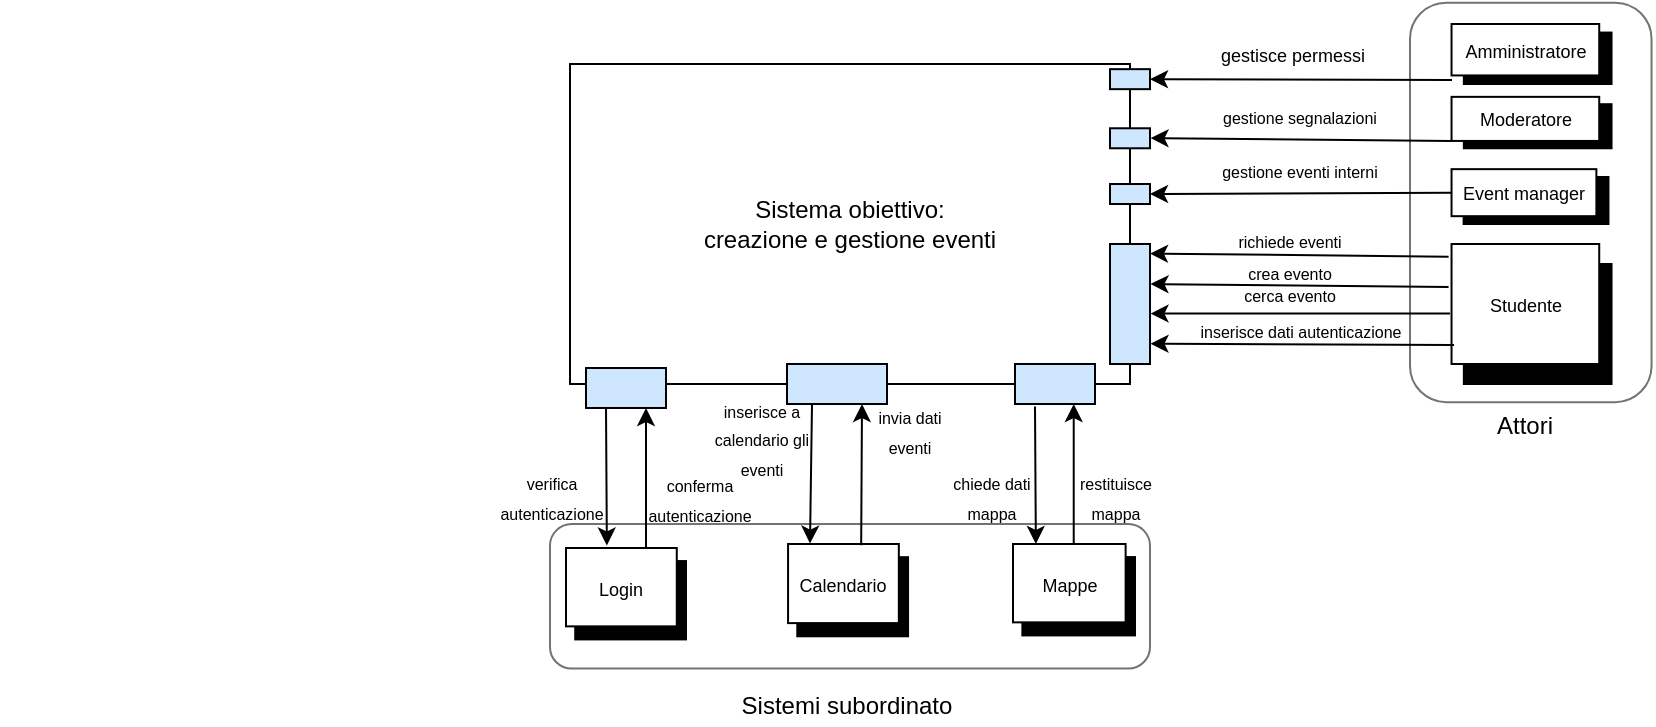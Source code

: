 <mxfile version="13.7.3" type="device"><diagram id="KGFHlMrA1GfvPfk03Ca8" name="Pagina-1"><mxGraphModel dx="1752" dy="673" grid="1" gridSize="10" guides="1" tooltips="1" connect="1" arrows="1" fold="1" page="1" pageScale="1" pageWidth="827" pageHeight="1169" math="0" shadow="0"><root><mxCell id="0"/><mxCell id="1" parent="0"/><mxCell id="RQsQ7GfJx0eqEMZ06z_y-127" value="" style="group" parent="1" vertex="1" connectable="0"><mxGeometry x="280" y="430" width="340" height="100" as="geometry"/></mxCell><mxCell id="RQsQ7GfJx0eqEMZ06z_y-18" value="" style="rounded=1;whiteSpace=wrap;html=1;fillColor=none;strokeColor=#737373;" parent="RQsQ7GfJx0eqEMZ06z_y-127" vertex="1"><mxGeometry x="-10" width="300" height="72.31" as="geometry"/></mxCell><mxCell id="RQsQ7GfJx0eqEMZ06z_y-21" value="Sistemi subordinato" style="text;html=1;strokeColor=none;fillColor=none;align=center;verticalAlign=middle;whiteSpace=wrap;rounded=0;" parent="RQsQ7GfJx0eqEMZ06z_y-127" vertex="1"><mxGeometry x="71.448" y="81.54" width="135.172" height="18.46" as="geometry"/></mxCell><mxCell id="RQsQ7GfJx0eqEMZ06z_y-28" value="" style="group" parent="RQsQ7GfJx0eqEMZ06z_y-127" vertex="1" connectable="0"><mxGeometry x="109.03" y="10" width="60" height="46.15" as="geometry"/></mxCell><mxCell id="RQsQ7GfJx0eqEMZ06z_y-29" value="" style="group" parent="RQsQ7GfJx0eqEMZ06z_y-28" vertex="1" connectable="0"><mxGeometry width="60" height="46.15" as="geometry"/></mxCell><mxCell id="RQsQ7GfJx0eqEMZ06z_y-30" value="" style="rounded=0;whiteSpace=wrap;html=1;fillColor=#000000;" parent="RQsQ7GfJx0eqEMZ06z_y-29" vertex="1"><mxGeometry x="4.615" y="6.593" width="55.385" height="39.557" as="geometry"/></mxCell><mxCell id="RQsQ7GfJx0eqEMZ06z_y-31" value="&lt;font style=&quot;font-size: 9px&quot;&gt;Calendario&lt;/font&gt;" style="rounded=0;whiteSpace=wrap;html=1;" parent="RQsQ7GfJx0eqEMZ06z_y-29" vertex="1"><mxGeometry width="55.385" height="39.557" as="geometry"/></mxCell><mxCell id="RQsQ7GfJx0eqEMZ06z_y-19" value="" style="rounded=1;whiteSpace=wrap;html=1;fillColor=none;strokeColor=#737373;" parent="1" vertex="1"><mxGeometry x="700" y="169.33" width="120.77" height="199.75" as="geometry"/></mxCell><mxCell id="RQsQ7GfJx0eqEMZ06z_y-1" value="Sistema obiettivo:&lt;br&gt;creazione e gestione eventi" style="rounded=0;whiteSpace=wrap;html=1;" parent="1" vertex="1"><mxGeometry x="280" y="200" width="280" height="160" as="geometry"/></mxCell><mxCell id="RQsQ7GfJx0eqEMZ06z_y-6" value="" style="rounded=0;whiteSpace=wrap;html=1;fillColor=#CFE6FF;" parent="1" vertex="1"><mxGeometry x="502.5" y="350" width="40" height="20" as="geometry"/></mxCell><mxCell id="RQsQ7GfJx0eqEMZ06z_y-8" value="" style="rounded=0;whiteSpace=wrap;html=1;fillColor=#CFE6FF;" parent="1" vertex="1"><mxGeometry x="288" y="352" width="40" height="20" as="geometry"/></mxCell><mxCell id="RQsQ7GfJx0eqEMZ06z_y-9" value="" style="rounded=0;whiteSpace=wrap;html=1;fillColor=#CFE6FF;" parent="1" vertex="1"><mxGeometry x="550" y="202.58" width="20" height="10" as="geometry"/></mxCell><mxCell id="RQsQ7GfJx0eqEMZ06z_y-12" value="" style="rounded=0;whiteSpace=wrap;html=1;fillColor=#CFE6FF;" parent="1" vertex="1"><mxGeometry x="550" y="232.14" width="20" height="10" as="geometry"/></mxCell><mxCell id="RQsQ7GfJx0eqEMZ06z_y-27" value="" style="group" parent="1" vertex="1" connectable="0"><mxGeometry x="278" y="442.0" width="60" height="45.71" as="geometry"/></mxCell><mxCell id="RQsQ7GfJx0eqEMZ06z_y-25" value="" style="group" parent="RQsQ7GfJx0eqEMZ06z_y-27" vertex="1" connectable="0"><mxGeometry width="60.0" height="45.71" as="geometry"/></mxCell><mxCell id="RQsQ7GfJx0eqEMZ06z_y-24" value="" style="rounded=0;whiteSpace=wrap;html=1;fillColor=#000000;" parent="RQsQ7GfJx0eqEMZ06z_y-25" vertex="1"><mxGeometry x="4.615" y="6.53" width="55.385" height="39.18" as="geometry"/></mxCell><mxCell id="RQsQ7GfJx0eqEMZ06z_y-23" value="&lt;font style=&quot;font-size: 9px&quot;&gt;Login&lt;/font&gt;" style="rounded=0;whiteSpace=wrap;html=1;" parent="RQsQ7GfJx0eqEMZ06z_y-25" vertex="1"><mxGeometry width="55.385" height="39.18" as="geometry"/></mxCell><mxCell id="RQsQ7GfJx0eqEMZ06z_y-36" value="" style="group" parent="1" vertex="1" connectable="0"><mxGeometry x="501.5" y="440.0" width="61" height="45.71" as="geometry"/></mxCell><mxCell id="RQsQ7GfJx0eqEMZ06z_y-37" value="" style="group" parent="RQsQ7GfJx0eqEMZ06z_y-36" vertex="1" connectable="0"><mxGeometry width="61" height="45.71" as="geometry"/></mxCell><mxCell id="RQsQ7GfJx0eqEMZ06z_y-38" value="" style="rounded=0;whiteSpace=wrap;html=1;fillColor=#000000;" parent="RQsQ7GfJx0eqEMZ06z_y-37" vertex="1"><mxGeometry x="4.692" y="6.53" width="56.308" height="39.18" as="geometry"/></mxCell><mxCell id="RQsQ7GfJx0eqEMZ06z_y-39" value="&lt;font style=&quot;font-size: 9px&quot;&gt;Mappe&lt;/font&gt;" style="rounded=0;whiteSpace=wrap;html=1;" parent="RQsQ7GfJx0eqEMZ06z_y-37" vertex="1"><mxGeometry width="56.308" height="39.18" as="geometry"/></mxCell><mxCell id="RQsQ7GfJx0eqEMZ06z_y-70" value="&lt;font style=&quot;font-size: 7px&quot;&gt;&lt;br&gt;&lt;/font&gt;" style="edgeLabel;html=1;align=center;verticalAlign=middle;resizable=0;points=[];labelBackgroundColor=none;rotation=45;" parent="1" vertex="1" connectable="0"><mxGeometry x="233.001" y="351.998" as="geometry"><mxPoint x="-55.0" y="275.0" as="offset"/></mxGeometry></mxCell><mxCell id="RQsQ7GfJx0eqEMZ06z_y-57" value="" style="group" parent="1" vertex="1" connectable="0"><mxGeometry x="720.77" y="290" width="80" height="70" as="geometry"/></mxCell><mxCell id="RQsQ7GfJx0eqEMZ06z_y-58" value="" style="rounded=0;whiteSpace=wrap;html=1;fillColor=#000000;" parent="RQsQ7GfJx0eqEMZ06z_y-57" vertex="1"><mxGeometry x="6.154" y="10" width="73.846" height="60.0" as="geometry"/></mxCell><mxCell id="RQsQ7GfJx0eqEMZ06z_y-59" value="&lt;font style=&quot;font-size: 9px&quot;&gt;Studente&lt;/font&gt;" style="rounded=0;whiteSpace=wrap;html=1;" parent="RQsQ7GfJx0eqEMZ06z_y-57" vertex="1"><mxGeometry width="73.846" height="60.0" as="geometry"/></mxCell><mxCell id="RQsQ7GfJx0eqEMZ06z_y-82" value="" style="rounded=0;whiteSpace=wrap;html=1;fillColor=#CFE6FF;" parent="1" vertex="1"><mxGeometry x="550" y="260" width="20" height="10" as="geometry"/></mxCell><mxCell id="RQsQ7GfJx0eqEMZ06z_y-83" value="" style="rounded=0;whiteSpace=wrap;html=1;fillColor=#CFE6FF;" parent="1" vertex="1"><mxGeometry x="550" y="290" width="20" height="60" as="geometry"/></mxCell><mxCell id="RQsQ7GfJx0eqEMZ06z_y-86" value="" style="endArrow=classic;html=1;entryX=1.013;entryY=0.106;entryDx=0;entryDy=0;entryPerimeter=0;exitX=-0.02;exitY=0.359;exitDx=0;exitDy=0;exitPerimeter=0;" parent="1" source="RQsQ7GfJx0eqEMZ06z_y-59" edge="1"><mxGeometry width="50" height="50" relative="1" as="geometry"><mxPoint x="630.0" y="310" as="sourcePoint"/><mxPoint x="570.26" y="310" as="targetPoint"/></mxGeometry></mxCell><mxCell id="RQsQ7GfJx0eqEMZ06z_y-87" value="" style="endArrow=classic;html=1;entryX=1.013;entryY=0.106;entryDx=0;entryDy=0;entryPerimeter=0;exitX=-0.01;exitY=0.58;exitDx=0;exitDy=0;exitPerimeter=0;" parent="1" source="RQsQ7GfJx0eqEMZ06z_y-59" edge="1"><mxGeometry width="50" height="50" relative="1" as="geometry"><mxPoint x="630.0" y="324.8" as="sourcePoint"/><mxPoint x="570.26" y="324.8" as="targetPoint"/></mxGeometry></mxCell><mxCell id="RQsQ7GfJx0eqEMZ06z_y-89" value="" style="endArrow=classic;html=1;entryX=1.013;entryY=0.106;entryDx=0;entryDy=0;entryPerimeter=0;exitX=-0.02;exitY=0.106;exitDx=0;exitDy=0;exitPerimeter=0;" parent="1" source="RQsQ7GfJx0eqEMZ06z_y-59" edge="1"><mxGeometry width="50" height="50" relative="1" as="geometry"><mxPoint x="629.74" y="294.8" as="sourcePoint"/><mxPoint x="570.0" y="294.8" as="targetPoint"/></mxGeometry></mxCell><mxCell id="RQsQ7GfJx0eqEMZ06z_y-90" value="&lt;font style=&quot;font-size: 8px&quot;&gt;richiede eventi&lt;/font&gt;" style="text;html=1;strokeColor=none;fillColor=none;align=center;verticalAlign=middle;whiteSpace=wrap;rounded=0;labelBackgroundColor=none;" parent="1" vertex="1"><mxGeometry x="590" y="283.04" width="100" height="10" as="geometry"/></mxCell><mxCell id="RQsQ7GfJx0eqEMZ06z_y-91" value="&lt;font style=&quot;font-size: 8px&quot;&gt;crea evento&lt;/font&gt;" style="text;html=1;strokeColor=none;fillColor=none;align=center;verticalAlign=middle;whiteSpace=wrap;rounded=0;labelBackgroundColor=none;" parent="1" vertex="1"><mxGeometry x="585" y="299.35" width="110" height="10" as="geometry"/></mxCell><mxCell id="RQsQ7GfJx0eqEMZ06z_y-92" value="&lt;font style=&quot;font-size: 8px&quot;&gt;cerca evento&lt;/font&gt;" style="text;html=1;strokeColor=none;fillColor=none;align=center;verticalAlign=middle;whiteSpace=wrap;rounded=0;labelBackgroundColor=none;" parent="1" vertex="1"><mxGeometry x="580" y="310" width="120" height="10" as="geometry"/></mxCell><mxCell id="RQsQ7GfJx0eqEMZ06z_y-94" value="" style="group" parent="1" vertex="1" connectable="0"><mxGeometry x="720.77" y="216.43" width="80" height="25.71" as="geometry"/></mxCell><mxCell id="RQsQ7GfJx0eqEMZ06z_y-75" value="" style="group" parent="RQsQ7GfJx0eqEMZ06z_y-94" vertex="1" connectable="0"><mxGeometry width="80" height="25.71" as="geometry"/></mxCell><mxCell id="RQsQ7GfJx0eqEMZ06z_y-76" value="" style="group" parent="RQsQ7GfJx0eqEMZ06z_y-75" vertex="1" connectable="0"><mxGeometry width="80" height="25.71" as="geometry"/></mxCell><mxCell id="RQsQ7GfJx0eqEMZ06z_y-77" value="" style="rounded=0;whiteSpace=wrap;html=1;fillColor=#000000;" parent="RQsQ7GfJx0eqEMZ06z_y-76" vertex="1"><mxGeometry x="6.154" y="3.673" width="73.846" height="22.037" as="geometry"/></mxCell><mxCell id="RQsQ7GfJx0eqEMZ06z_y-78" value="&lt;font style=&quot;font-size: 9px&quot;&gt;Moderatore&lt;/font&gt;" style="rounded=0;whiteSpace=wrap;html=1;" parent="RQsQ7GfJx0eqEMZ06z_y-76" vertex="1"><mxGeometry width="73.846" height="22.037" as="geometry"/></mxCell><mxCell id="RQsQ7GfJx0eqEMZ06z_y-95" value="" style="group" parent="1" vertex="1" connectable="0"><mxGeometry x="720.77" y="180" width="80" height="30" as="geometry"/></mxCell><mxCell id="RQsQ7GfJx0eqEMZ06z_y-50" value="" style="group" parent="RQsQ7GfJx0eqEMZ06z_y-95" vertex="1" connectable="0"><mxGeometry width="80" height="30" as="geometry"/></mxCell><mxCell id="RQsQ7GfJx0eqEMZ06z_y-46" value="" style="group" parent="RQsQ7GfJx0eqEMZ06z_y-50" vertex="1" connectable="0"><mxGeometry width="80" height="30" as="geometry"/></mxCell><mxCell id="RQsQ7GfJx0eqEMZ06z_y-47" value="" style="group" parent="RQsQ7GfJx0eqEMZ06z_y-46" vertex="1" connectable="0"><mxGeometry width="80" height="30" as="geometry"/></mxCell><mxCell id="RQsQ7GfJx0eqEMZ06z_y-48" value="" style="rounded=0;whiteSpace=wrap;html=1;fillColor=#000000;" parent="RQsQ7GfJx0eqEMZ06z_y-47" vertex="1"><mxGeometry x="6.154" y="4.286" width="73.846" height="25.714" as="geometry"/></mxCell><mxCell id="RQsQ7GfJx0eqEMZ06z_y-49" value="&lt;font style=&quot;font-size: 9px&quot;&gt;Amministratore&lt;/font&gt;" style="rounded=0;whiteSpace=wrap;html=1;" parent="RQsQ7GfJx0eqEMZ06z_y-47" vertex="1"><mxGeometry width="73.846" height="25.714" as="geometry"/></mxCell><mxCell id="RQsQ7GfJx0eqEMZ06z_y-96" value="" style="endArrow=classic;html=1;entryX=1;entryY=0.5;entryDx=0;entryDy=0;" parent="1" target="RQsQ7GfJx0eqEMZ06z_y-9" edge="1"><mxGeometry width="50" height="50" relative="1" as="geometry"><mxPoint x="721" y="208" as="sourcePoint"/><mxPoint x="570.26" y="214.8" as="targetPoint"/></mxGeometry></mxCell><mxCell id="RQsQ7GfJx0eqEMZ06z_y-97" value="" style="endArrow=classic;html=1;entryX=1.013;entryY=0.106;entryDx=0;entryDy=0;entryPerimeter=0;exitX=0;exitY=1;exitDx=0;exitDy=0;" parent="1" source="RQsQ7GfJx0eqEMZ06z_y-78" edge="1"><mxGeometry width="50" height="50" relative="1" as="geometry"><mxPoint x="630" y="221.526" as="sourcePoint"/><mxPoint x="570.26" y="237.04" as="targetPoint"/></mxGeometry></mxCell><mxCell id="RQsQ7GfJx0eqEMZ06z_y-98" value="" style="endArrow=classic;html=1;entryX=1;entryY=0.5;entryDx=0;entryDy=0;exitX=0;exitY=0.5;exitDx=0;exitDy=0;" parent="1" source="RQsQ7GfJx0eqEMZ06z_y-53" target="RQsQ7GfJx0eqEMZ06z_y-82" edge="1"><mxGeometry width="50" height="50" relative="1" as="geometry"><mxPoint x="629.74" y="249.998" as="sourcePoint"/><mxPoint x="570" y="254.08" as="targetPoint"/></mxGeometry></mxCell><mxCell id="RQsQ7GfJx0eqEMZ06z_y-100" value="&lt;font style=&quot;font-size: 9px&quot;&gt;&lt;font style=&quot;font-size: 9px&quot;&gt;gestisce permessi&lt;/font&gt;&lt;span style=&quot;color: rgba(0 , 0 , 0 , 0) ; font-family: monospace&quot;&gt;%3Cmx&lt;/span&gt;&lt;/font&gt;" style="text;html=1;strokeColor=none;fillColor=none;align=center;verticalAlign=middle;whiteSpace=wrap;rounded=0;labelBackgroundColor=none;" parent="1" vertex="1"><mxGeometry x="600" y="190" width="110" height="10" as="geometry"/></mxCell><mxCell id="RQsQ7GfJx0eqEMZ06z_y-107" value="" style="endArrow=classic;html=1;entryX=1.013;entryY=0.106;entryDx=0;entryDy=0;entryPerimeter=0;exitX=0.017;exitY=0.841;exitDx=0;exitDy=0;exitPerimeter=0;" parent="1" source="RQsQ7GfJx0eqEMZ06z_y-59" edge="1"><mxGeometry width="50" height="50" relative="1" as="geometry"><mxPoint x="630.0" y="339.86" as="sourcePoint"/><mxPoint x="570.26" y="339.86" as="targetPoint"/></mxGeometry></mxCell><mxCell id="RQsQ7GfJx0eqEMZ06z_y-108" value="&lt;font style=&quot;font-size: 8px ; line-height: 110%&quot;&gt;inserisce dati autenticazione&lt;/font&gt;" style="text;html=1;strokeColor=none;fillColor=none;align=center;verticalAlign=middle;whiteSpace=wrap;rounded=0;labelBackgroundColor=none;" parent="1" vertex="1"><mxGeometry x="572.5" y="320" width="145" height="25" as="geometry"/></mxCell><mxCell id="RQsQ7GfJx0eqEMZ06z_y-110" value="" style="endArrow=classic;html=1;" parent="1" edge="1"><mxGeometry width="50" height="50" relative="1" as="geometry"><mxPoint x="318" y="442" as="sourcePoint"/><mxPoint x="318" y="372" as="targetPoint"/></mxGeometry></mxCell><mxCell id="RQsQ7GfJx0eqEMZ06z_y-112" value="" style="endArrow=classic;html=1;exitX=0.25;exitY=1;exitDx=0;exitDy=0;entryX=0.369;entryY=-0.033;entryDx=0;entryDy=0;entryPerimeter=0;" parent="1" source="RQsQ7GfJx0eqEMZ06z_y-8" target="RQsQ7GfJx0eqEMZ06z_y-23" edge="1"><mxGeometry width="50" height="50" relative="1" as="geometry"><mxPoint x="358" y="462" as="sourcePoint"/><mxPoint x="408" y="412" as="targetPoint"/></mxGeometry></mxCell><mxCell id="RQsQ7GfJx0eqEMZ06z_y-113" value="&lt;font style=&quot;font-size: 8px&quot;&gt;conferma autenticazione&lt;/font&gt;" style="text;html=1;strokeColor=none;fillColor=none;align=center;verticalAlign=middle;whiteSpace=wrap;rounded=0;dashed=1;dashPattern=1 1;labelBackgroundColor=none;" parent="1" vertex="1"><mxGeometry x="325" y="407" width="40" height="20" as="geometry"/></mxCell><mxCell id="RQsQ7GfJx0eqEMZ06z_y-114" value="&lt;font style=&quot;font-size: 8px&quot;&gt;verifica autenticazione&lt;/font&gt;" style="text;html=1;strokeColor=none;fillColor=none;align=center;verticalAlign=middle;whiteSpace=wrap;rounded=0;dashed=1;dashPattern=1 1;labelBackgroundColor=none;" parent="1" vertex="1"><mxGeometry x="251" y="406" width="40" height="20" as="geometry"/></mxCell><mxCell id="RQsQ7GfJx0eqEMZ06z_y-116" value="" style="endArrow=classic;html=1;exitX=0.25;exitY=1;exitDx=0;exitDy=0;entryX=0.369;entryY=-0.033;entryDx=0;entryDy=0;entryPerimeter=0;" parent="1" edge="1"><mxGeometry width="50" height="50" relative="1" as="geometry"><mxPoint x="512.5" y="371.29" as="sourcePoint"/><mxPoint x="512.937" y="439.997" as="targetPoint"/></mxGeometry></mxCell><mxCell id="RQsQ7GfJx0eqEMZ06z_y-117" value="&lt;font style=&quot;font-size: 8px&quot;&gt;chiede dati mappa&lt;/font&gt;" style="text;html=1;strokeColor=none;fillColor=none;align=center;verticalAlign=middle;whiteSpace=wrap;rounded=0;dashed=1;dashPattern=1 1;labelBackgroundColor=none;" parent="1" vertex="1"><mxGeometry x="468.5" y="406" width="44" height="20" as="geometry"/></mxCell><mxCell id="RQsQ7GfJx0eqEMZ06z_y-118" value="" style="endArrow=classic;html=1;" parent="1" edge="1"><mxGeometry width="50" height="50" relative="1" as="geometry"><mxPoint x="531.86" y="440" as="sourcePoint"/><mxPoint x="531.86" y="370" as="targetPoint"/></mxGeometry></mxCell><mxCell id="RQsQ7GfJx0eqEMZ06z_y-119" value="&lt;font style=&quot;font-size: 8px&quot;&gt;restituisce mappa&lt;/font&gt;" style="text;html=1;strokeColor=none;fillColor=none;align=center;verticalAlign=middle;whiteSpace=wrap;rounded=0;dashed=1;dashPattern=1 1;labelBackgroundColor=none;" parent="1" vertex="1"><mxGeometry x="532.5" y="406" width="40" height="20" as="geometry"/></mxCell><mxCell id="RQsQ7GfJx0eqEMZ06z_y-52" value="" style="rounded=0;whiteSpace=wrap;html=1;fillColor=#000000;" parent="1" vertex="1"><mxGeometry x="726.806" y="256.496" width="72.426" height="23.508" as="geometry"/></mxCell><mxCell id="RQsQ7GfJx0eqEMZ06z_y-53" value="&lt;font style=&quot;font-size: 9px&quot;&gt;Event manager&lt;/font&gt;" style="rounded=0;whiteSpace=wrap;html=1;" parent="1" vertex="1"><mxGeometry x="720.77" y="252.578" width="72.426" height="23.508" as="geometry"/></mxCell><mxCell id="RQsQ7GfJx0eqEMZ06z_y-20" value="Attori" style="text;html=1;strokeColor=none;fillColor=none;align=center;verticalAlign=middle;whiteSpace=wrap;rounded=0;" parent="1" vertex="1"><mxGeometry x="733.523" y="369.078" width="46.923" height="23.5" as="geometry"/></mxCell><mxCell id="RQsQ7GfJx0eqEMZ06z_y-129" value="&lt;font style=&quot;font-size: 8px&quot;&gt;gestione segnalazioni&lt;/font&gt;" style="text;html=1;strokeColor=none;fillColor=none;align=center;verticalAlign=middle;whiteSpace=wrap;rounded=0;dashed=1;dashPattern=1 1;labelBackgroundColor=none;" parent="1" vertex="1"><mxGeometry x="590" y="216.43" width="110" height="20" as="geometry"/></mxCell><mxCell id="RQsQ7GfJx0eqEMZ06z_y-130" value="&lt;font style=&quot;font-size: 8px&quot;&gt;gestione eventi interni&lt;/font&gt;" style="text;html=1;strokeColor=none;fillColor=none;align=center;verticalAlign=middle;whiteSpace=wrap;rounded=0;dashed=1;dashPattern=1 1;labelBackgroundColor=none;" parent="1" vertex="1"><mxGeometry x="590" y="242.58" width="110" height="20" as="geometry"/></mxCell><mxCell id="RQsQ7GfJx0eqEMZ06z_y-63" value="" style="rounded=0;whiteSpace=wrap;html=1;fillColor=#cfe6ff;rotation=-90;" parent="1" vertex="1"><mxGeometry x="403.5" y="335.0" width="20" height="50" as="geometry"/></mxCell><mxCell id="RQsQ7GfJx0eqEMZ06z_y-122" value="" style="endArrow=classic;html=1;exitX=0;exitY=0.25;exitDx=0;exitDy=0;entryX=0.198;entryY=-0.005;entryDx=0;entryDy=0;entryPerimeter=0;" parent="1" source="RQsQ7GfJx0eqEMZ06z_y-63" target="RQsQ7GfJx0eqEMZ06z_y-31" edge="1"><mxGeometry width="50" height="50" relative="1" as="geometry"><mxPoint x="401" y="441" as="sourcePoint"/><mxPoint x="414" y="410" as="targetPoint"/></mxGeometry></mxCell><mxCell id="RQsQ7GfJx0eqEMZ06z_y-126" value="&lt;font style=&quot;font-size: 8px&quot;&gt;invia dati eventi&lt;/font&gt;" style="text;html=1;strokeColor=none;fillColor=none;align=center;verticalAlign=middle;whiteSpace=wrap;rounded=0;dashed=1;dashPattern=1 1;labelBackgroundColor=none;" parent="1" vertex="1"><mxGeometry x="430" y="372.58" width="40" height="20" as="geometry"/></mxCell><mxCell id="RQsQ7GfJx0eqEMZ06z_y-125" value="" style="endArrow=classic;html=1;exitX=0.66;exitY=0.015;exitDx=0;exitDy=0;entryX=0;entryY=0.75;entryDx=0;entryDy=0;exitPerimeter=0;" parent="1" source="RQsQ7GfJx0eqEMZ06z_y-31" target="RQsQ7GfJx0eqEMZ06z_y-63" edge="1"><mxGeometry width="50" height="50" relative="1" as="geometry"><mxPoint x="530.0" y="467.579" as="sourcePoint"/><mxPoint x="610.0" y="466.07" as="targetPoint"/></mxGeometry></mxCell><mxCell id="RQsQ7GfJx0eqEMZ06z_y-124" value="&lt;font style=&quot;font-size: 8px&quot;&gt;inserisce a calendario gli eventi&lt;/font&gt;" style="text;html=1;strokeColor=none;fillColor=none;align=center;verticalAlign=middle;whiteSpace=wrap;rounded=0;dashed=1;dashPattern=1 1;labelBackgroundColor=none;" parent="1" vertex="1"><mxGeometry x="342" y="377" width="67.5" height="20" as="geometry"/></mxCell></root></mxGraphModel></diagram></mxfile>